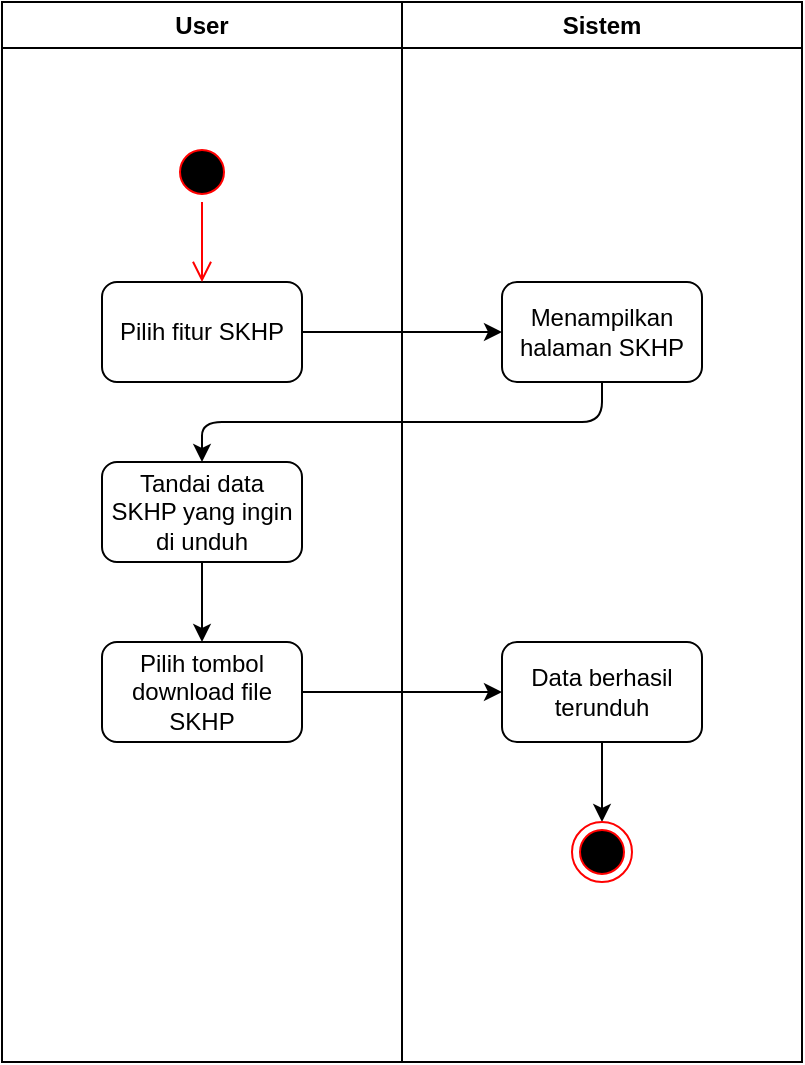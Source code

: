 <mxfile>
    <diagram id="OzVn07K30qo1t_1A170X" name="Page-1">
        <mxGraphModel dx="2144" dy="630" grid="1" gridSize="10" guides="1" tooltips="1" connect="1" arrows="1" fold="1" page="1" pageScale="1" pageWidth="850" pageHeight="1100" math="0" shadow="0">
            <root>
                <mxCell id="0"/>
                <mxCell id="1" parent="0"/>
                <mxCell id="2" value="User" style="swimlane;whiteSpace=wrap;html=1;startSize=23;" parent="1" vertex="1">
                    <mxGeometry x="90" y="160" width="200" height="530" as="geometry"/>
                </mxCell>
                <mxCell id="3" value="Pilih fitur SKHP" style="rounded=1;whiteSpace=wrap;html=1;" parent="2" vertex="1">
                    <mxGeometry x="50" y="140" width="100" height="50" as="geometry"/>
                </mxCell>
                <mxCell id="4" value="" style="ellipse;html=1;shape=startState;fillColor=#000000;strokeColor=#ff0000;" parent="2" vertex="1">
                    <mxGeometry x="85" y="70" width="30" height="30" as="geometry"/>
                </mxCell>
                <mxCell id="5" value="" style="edgeStyle=orthogonalEdgeStyle;html=1;verticalAlign=bottom;endArrow=open;endSize=8;strokeColor=#ff0000;entryX=0.5;entryY=0;entryDx=0;entryDy=0;" parent="2" source="4" target="3" edge="1">
                    <mxGeometry relative="1" as="geometry">
                        <mxPoint x="100" y="160" as="targetPoint"/>
                    </mxGeometry>
                </mxCell>
                <mxCell id="6" value="" style="edgeStyle=none;html=1;" parent="2" source="7" target="8" edge="1">
                    <mxGeometry relative="1" as="geometry"/>
                </mxCell>
                <mxCell id="7" value="Tandai data SKHP yang ingin di unduh" style="rounded=1;whiteSpace=wrap;html=1;" parent="2" vertex="1">
                    <mxGeometry x="50" y="230" width="100" height="50" as="geometry"/>
                </mxCell>
                <mxCell id="8" value="Pilih tombol download file SKHP" style="rounded=1;whiteSpace=wrap;html=1;" parent="2" vertex="1">
                    <mxGeometry x="50" y="320" width="100" height="50" as="geometry"/>
                </mxCell>
                <mxCell id="9" value="Sistem" style="swimlane;whiteSpace=wrap;html=1;startSize=23;" parent="1" vertex="1">
                    <mxGeometry x="290" y="160" width="200" height="530" as="geometry"/>
                </mxCell>
                <mxCell id="10" value="Menampilkan halaman SKHP" style="rounded=1;whiteSpace=wrap;html=1;" parent="9" vertex="1">
                    <mxGeometry x="50" y="140" width="100" height="50" as="geometry"/>
                </mxCell>
                <mxCell id="11" value="" style="edgeStyle=none;html=1;" parent="9" source="12" target="13" edge="1">
                    <mxGeometry relative="1" as="geometry"/>
                </mxCell>
                <mxCell id="12" value="Data berhasil terunduh" style="rounded=1;whiteSpace=wrap;html=1;" parent="9" vertex="1">
                    <mxGeometry x="50" y="320" width="100" height="50" as="geometry"/>
                </mxCell>
                <mxCell id="13" value="" style="ellipse;html=1;shape=endState;fillColor=#000000;strokeColor=#ff0000;" parent="9" vertex="1">
                    <mxGeometry x="85" y="410" width="30" height="30" as="geometry"/>
                </mxCell>
                <mxCell id="14" value="" style="edgeStyle=none;html=1;" parent="1" source="3" target="10" edge="1">
                    <mxGeometry relative="1" as="geometry"/>
                </mxCell>
                <mxCell id="15" value="" style="edgeStyle=none;html=1;exitX=0.5;exitY=1;exitDx=0;exitDy=0;" parent="1" source="10" target="7" edge="1">
                    <mxGeometry relative="1" as="geometry">
                        <Array as="points">
                            <mxPoint x="390" y="370"/>
                            <mxPoint x="190" y="370"/>
                        </Array>
                    </mxGeometry>
                </mxCell>
                <mxCell id="16" value="" style="edgeStyle=none;html=1;" parent="1" source="8" target="12" edge="1">
                    <mxGeometry relative="1" as="geometry"/>
                </mxCell>
            </root>
        </mxGraphModel>
    </diagram>
</mxfile>